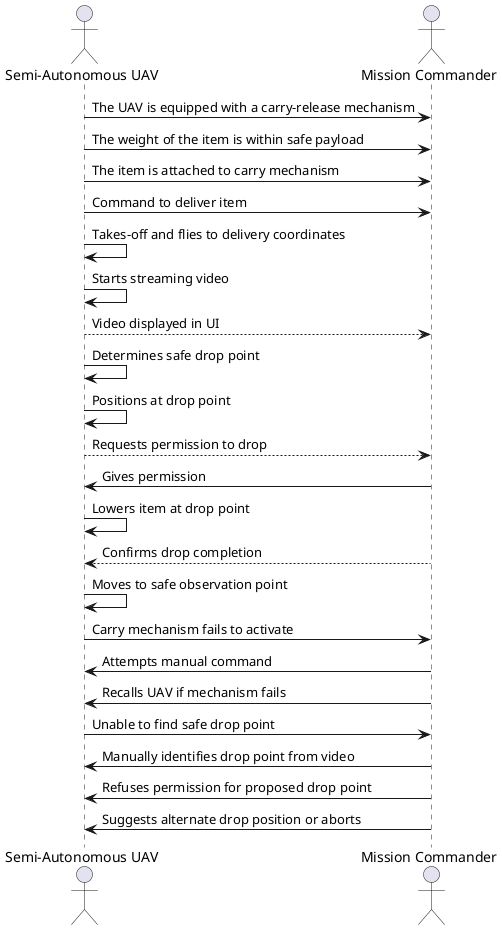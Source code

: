 @startuml ItemDrop

actor "Semi-Autonomous UAV" as UAV
actor "Mission Commander" as Commander

UAV -> Commander: The UAV is equipped with a carry-release mechanism
UAV -> Commander: The weight of the item is within safe payload
UAV -> Commander: The item is attached to carry mechanism

UAV -> Commander: Command to deliver item
UAV -> UAV: Takes-off and flies to delivery coordinates
UAV -> UAV: Starts streaming video
UAV --> Commander: Video displayed in UI
UAV -> UAV: Determines safe drop point
UAV -> UAV: Positions at drop point
UAV --> Commander: Requests permission to drop
Commander -> UAV: Gives permission
UAV -> UAV: Lowers item at drop point
Commander --> UAV: Confirms drop completion
UAV -> UAV: Moves to safe observation point

UAV -> Commander: Carry mechanism fails to activate
Commander -> UAV: Attempts manual command
Commander -> UAV: Recalls UAV if mechanism fails

UAV -> Commander: Unable to find safe drop point
Commander -> UAV: Manually identifies drop point from video

Commander -> UAV: Refuses permission for proposed drop point
Commander -> UAV: Suggests alternate drop position or aborts

@enduml
